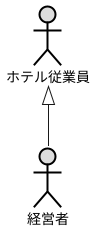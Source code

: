 @startuml ユースケース図
    actor ホテル従業員#DDDDDD;line:black;line.bold;
    actor 経営者#DDDDDD;line:black;line.bold;
    ホテル従業員<|-- 経営者
@enduml
